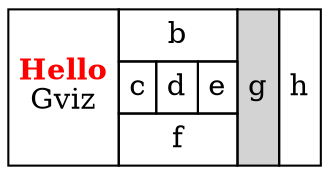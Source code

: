 digraph html {
	abc [shape=none, margin=0, label=<
<table border="0" cellborder="1" cellspacing="0" cellpadding="4">
	<tr>
		<td rowspan="3"><font color="red"><b>Hello</b></font><br/>Gviz</td>
		<td colspan="3">b</td>
		<td rowspan="3" bgcolor="lightgrey">g</td>
		<td rowspan="3">h</td>
	</tr>
	<tr>
		<td>c</td>
		<td port="here">d</td>
		<td>e</td>
	</tr>
	<tr>
		<td colspan="3">f</td>
	</tr>
</table>>];
}